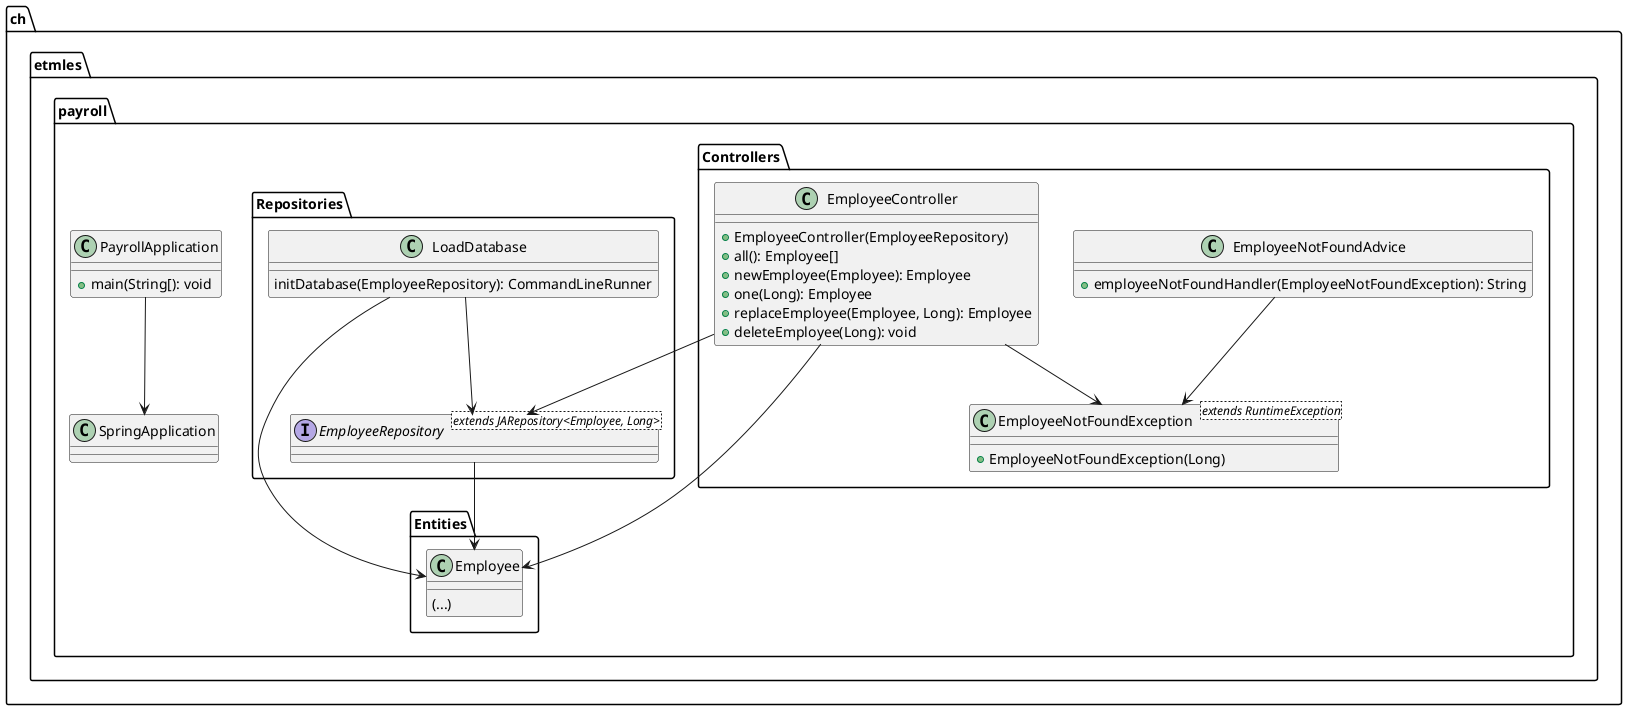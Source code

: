 @startuml

package "ch.etmles.payroll" {
    class PayrollApplication {
        +main(String[): void
    }

    "PayrollApplication" --> "SpringApplication"

    package "Controllers" {
        class "EmployeeController" {
            +EmployeeController(EmployeeRepository)
            +all(): Employee[]
            +newEmployee(Employee): Employee
            +one(Long): Employee
            +replaceEmployee(Employee, Long): Employee
            +deleteEmployee(Long): void
        }

        class "EmployeeNotFoundAdvice" {
            +employeeNotFoundHandler(EmployeeNotFoundException): String
        }

        class "EmployeeNotFoundException"<extends RuntimeException> {
            +EmployeeNotFoundException(Long)
        }
    }

    package "Entities" {
        class "Employee" {
            (...)
        }
    }

    package "Repositories" {
        interface "EmployeeRepository"<extends JARepository<Employee, Long>>
        class "LoadDatabase" {
            initDatabase(EmployeeRepository): CommandLineRunner
        }
    }

    "EmployeeController" --> "EmployeeRepository"
    "EmployeeController" --> "Employee"
    "EmployeeController" --> "EmployeeNotFoundException"
    "EmployeeNotFoundAdvice" --> "EmployeeNotFoundException"

    "EmployeeRepository" --> "Employee"

    "LoadDatabase" --> "EmployeeRepository"
    "LoadDatabase" --> "Employee"
}

@enduml